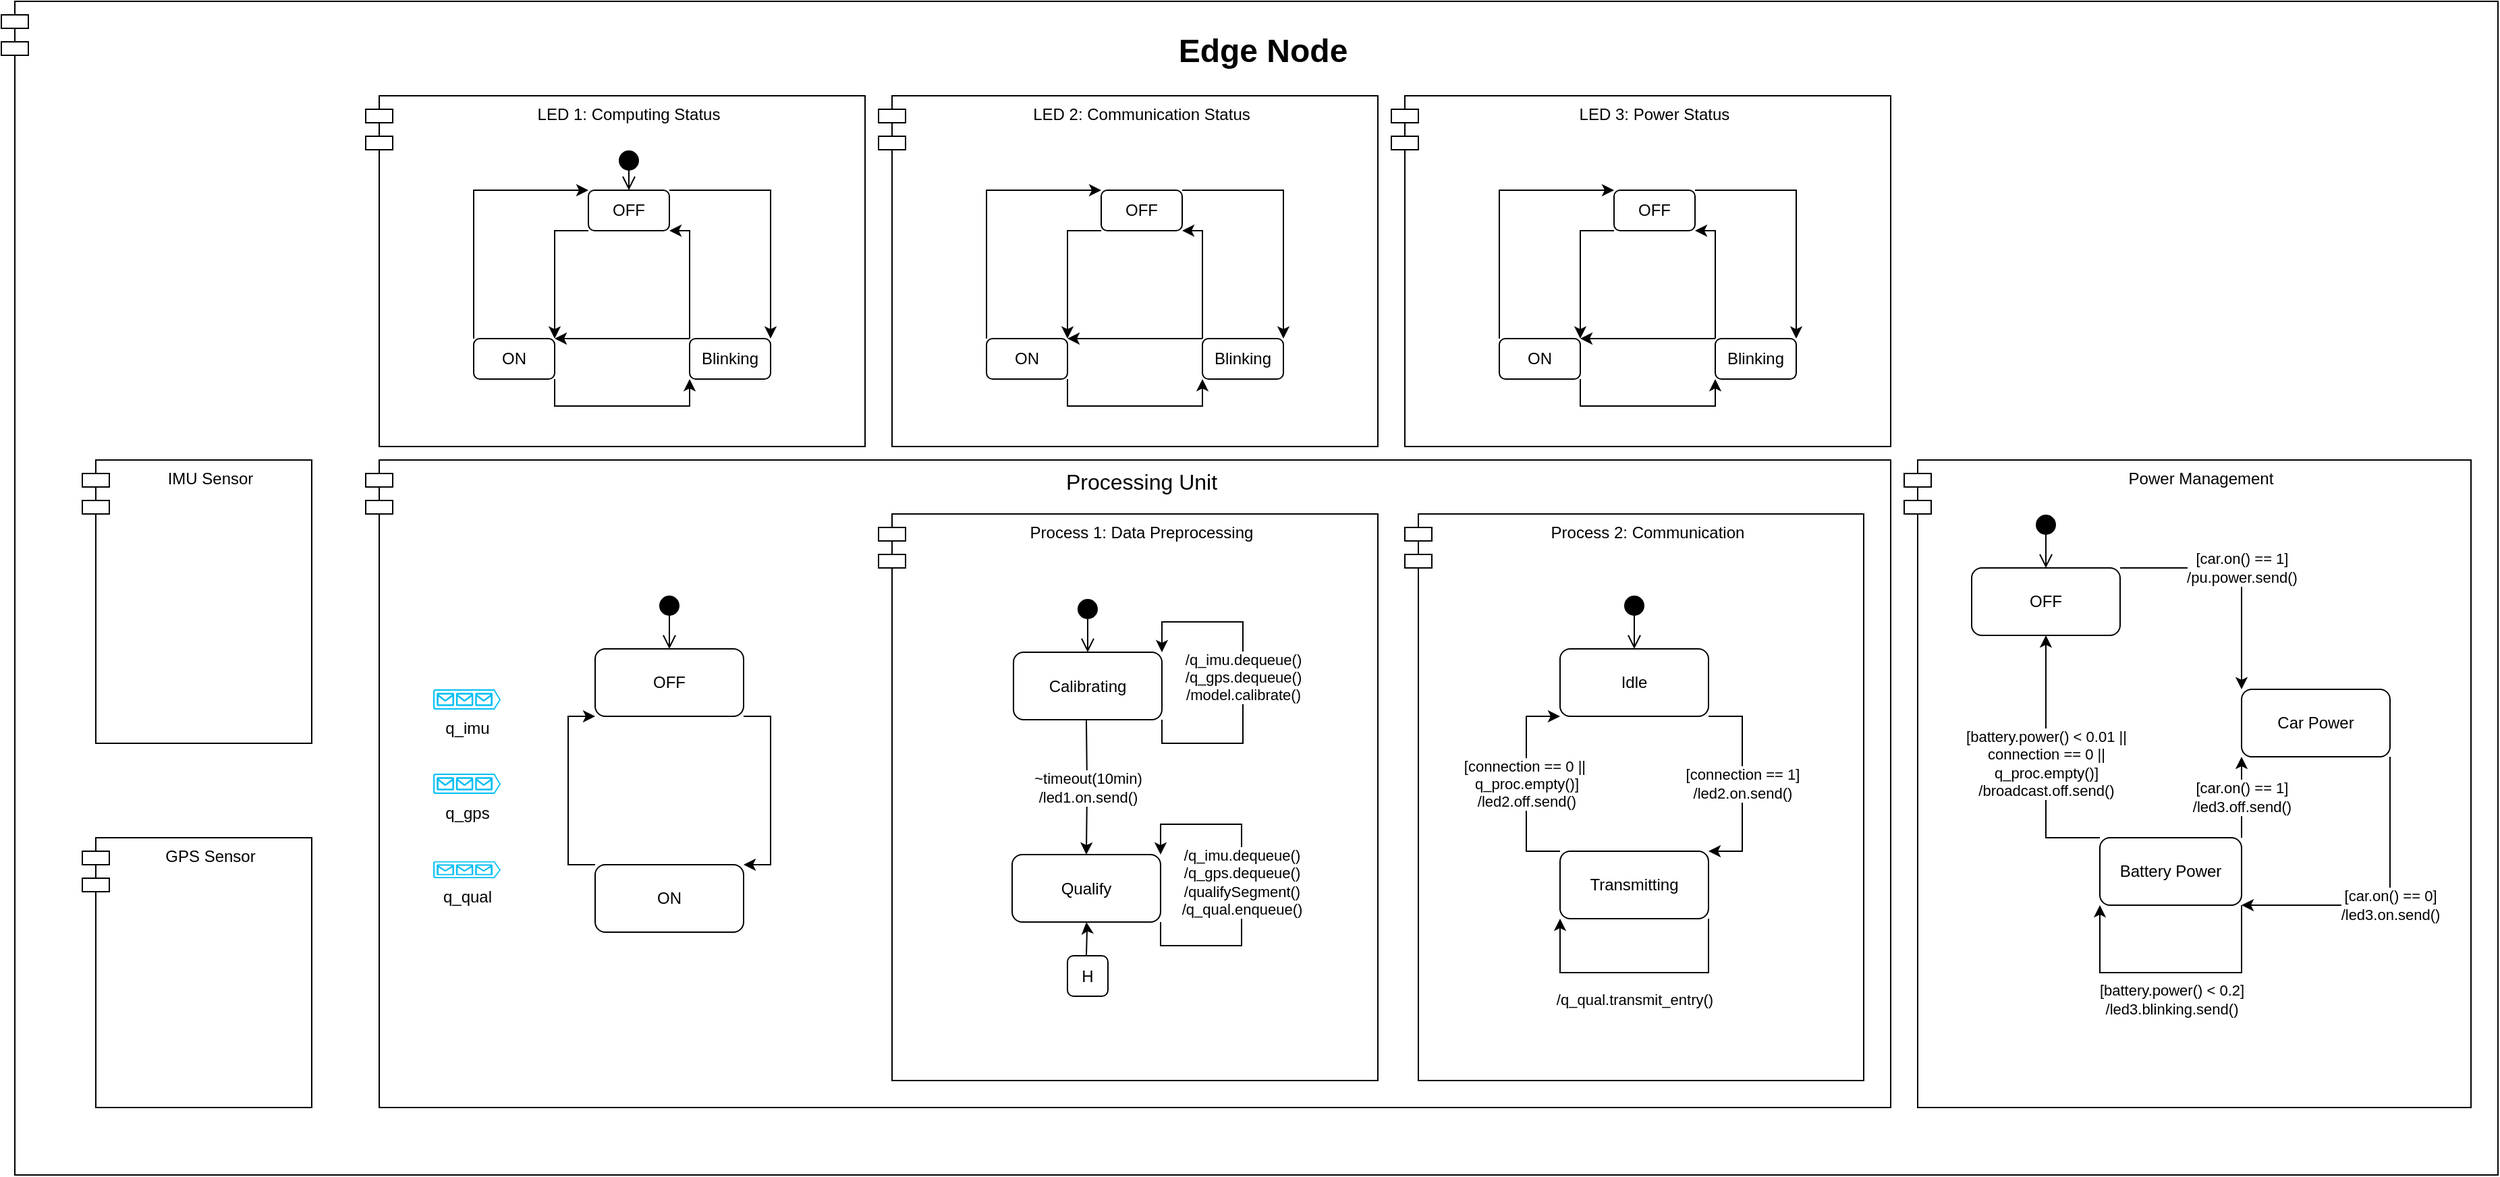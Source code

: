 <mxfile version="25.0.3">
  <diagram name="Page-1" id="RlO7SOXsqQ2AZ76f3mjF">
    <mxGraphModel dx="2924" dy="2315" grid="1" gridSize="10" guides="1" tooltips="1" connect="1" arrows="1" fold="1" page="1" pageScale="1" pageWidth="850" pageHeight="1100" math="0" shadow="0">
      <root>
        <mxCell id="0" />
        <mxCell id="1" parent="0" />
        <mxCell id="iM3RMRUxsk7mHSSsRnCH-1" value="&lt;h1&gt;Edge Node&lt;/h1&gt;" style="shape=module;align=left;spacingLeft=20;align=center;verticalAlign=top;whiteSpace=wrap;html=1;movable=1;resizable=1;rotatable=1;deletable=1;editable=1;locked=0;connectable=1;" parent="1" vertex="1">
          <mxGeometry x="-50" y="-80" width="1850" height="870" as="geometry" />
        </mxCell>
        <mxCell id="iM3RMRUxsk7mHSSsRnCH-4" value="IMU Sensor" style="shape=module;align=left;spacingLeft=20;align=center;verticalAlign=top;whiteSpace=wrap;html=1;" parent="1" vertex="1">
          <mxGeometry x="10" y="260" width="170" height="210" as="geometry" />
        </mxCell>
        <mxCell id="iM3RMRUxsk7mHSSsRnCH-5" value="GPS Sensor" style="shape=module;align=left;spacingLeft=20;align=center;verticalAlign=top;whiteSpace=wrap;html=1;" parent="1" vertex="1">
          <mxGeometry x="10" y="540" width="170" height="200" as="geometry" />
        </mxCell>
        <mxCell id="iM3RMRUxsk7mHSSsRnCH-9" value="Processing Unit" style="shape=module;align=left;spacingLeft=20;align=center;verticalAlign=top;whiteSpace=wrap;html=1;movable=1;resizable=1;rotatable=1;deletable=1;editable=1;locked=0;connectable=1;fontSize=16;" parent="1" vertex="1">
          <mxGeometry x="220" y="260" width="1130" height="480" as="geometry" />
        </mxCell>
        <mxCell id="iM3RMRUxsk7mHSSsRnCH-6" value="Process 1: Data Preprocessing" style="shape=module;align=left;spacingLeft=20;align=center;verticalAlign=top;whiteSpace=wrap;html=1;" parent="1" vertex="1">
          <mxGeometry x="600" y="300" width="370" height="420" as="geometry" />
        </mxCell>
        <mxCell id="iM3RMRUxsk7mHSSsRnCH-7" value="Process 2: Communication" style="shape=module;align=left;spacingLeft=20;align=center;verticalAlign=top;whiteSpace=wrap;html=1;" parent="1" vertex="1">
          <mxGeometry x="990" y="300" width="340" height="420" as="geometry" />
        </mxCell>
        <mxCell id="iM3RMRUxsk7mHSSsRnCH-10" value="Power Management" style="shape=module;align=left;spacingLeft=20;align=center;verticalAlign=top;whiteSpace=wrap;html=1;" parent="1" vertex="1">
          <mxGeometry x="1360" y="260" width="420" height="480" as="geometry" />
        </mxCell>
        <mxCell id="iM3RMRUxsk7mHSSsRnCH-11" value="LED 1: Computing Status" style="shape=module;align=left;spacingLeft=20;align=center;verticalAlign=top;whiteSpace=wrap;html=1;" parent="1" vertex="1">
          <mxGeometry x="220" y="-10" width="370" height="260" as="geometry" />
        </mxCell>
        <mxCell id="iM3RMRUxsk7mHSSsRnCH-20" value="&lt;div&gt;[car.on() == 1]&lt;/div&gt;&lt;div&gt;/pu.power.send()&lt;br&gt;&lt;/div&gt;" style="edgeStyle=orthogonalEdgeStyle;rounded=0;orthogonalLoop=1;jettySize=auto;html=1;exitX=1;exitY=0;exitDx=0;exitDy=0;entryX=0;entryY=0;entryDx=0;entryDy=0;flowAnimation=0;" parent="1" source="iM3RMRUxsk7mHSSsRnCH-14" target="iM3RMRUxsk7mHSSsRnCH-17" edge="1">
          <mxGeometry relative="1" as="geometry">
            <Array as="points">
              <mxPoint x="1610" y="340" />
            </Array>
            <mxPoint as="offset" />
          </mxGeometry>
        </mxCell>
        <mxCell id="iM3RMRUxsk7mHSSsRnCH-14" value="OFF" style="html=1;whiteSpace=wrap;rounded=1;" parent="1" vertex="1">
          <mxGeometry x="1410" y="340" width="110" height="50" as="geometry" />
        </mxCell>
        <mxCell id="iM3RMRUxsk7mHSSsRnCH-16" value="" style="html=1;verticalAlign=bottom;startArrow=circle;startFill=1;endArrow=open;startSize=6;endSize=8;curved=0;rounded=0;entryX=0.5;entryY=0;entryDx=0;entryDy=0;" parent="1" target="iM3RMRUxsk7mHSSsRnCH-14" edge="1">
          <mxGeometry width="80" relative="1" as="geometry">
            <mxPoint x="1465" y="300" as="sourcePoint" />
            <mxPoint x="1150" y="430" as="targetPoint" />
          </mxGeometry>
        </mxCell>
        <mxCell id="iM3RMRUxsk7mHSSsRnCH-21" value="&lt;div&gt;[car.on() == 0]&lt;/div&gt;&lt;div&gt;/led3.on.send()&lt;br&gt;&lt;/div&gt;" style="edgeStyle=orthogonalEdgeStyle;rounded=0;orthogonalLoop=1;jettySize=auto;html=1;exitX=1;exitY=1;exitDx=0;exitDy=0;" parent="1" source="iM3RMRUxsk7mHSSsRnCH-17" edge="1">
          <mxGeometry relative="1" as="geometry">
            <mxPoint x="1610" y="590" as="targetPoint" />
            <Array as="points">
              <mxPoint x="1720" y="590" />
            </Array>
          </mxGeometry>
        </mxCell>
        <mxCell id="iM3RMRUxsk7mHSSsRnCH-17" value="Car Power" style="html=1;whiteSpace=wrap;rounded=1;" parent="1" vertex="1">
          <mxGeometry x="1610" y="430" width="110" height="50" as="geometry" />
        </mxCell>
        <UserObject label="&lt;div&gt;[car.on() == 1]&lt;/div&gt;&lt;div&gt;/led3.off.send()&lt;br&gt;&lt;/div&gt;" link="&lt;div&gt;[car.on() == 1]&lt;/div&gt;&lt;div&gt;/pu.power.send()&lt;br&gt;&lt;/div&gt;" id="iM3RMRUxsk7mHSSsRnCH-22">
          <mxCell style="edgeStyle=orthogonalEdgeStyle;rounded=0;orthogonalLoop=1;jettySize=auto;html=1;exitX=1;exitY=0;exitDx=0;exitDy=0;entryX=0;entryY=1;entryDx=0;entryDy=0;" parent="1" source="iM3RMRUxsk7mHSSsRnCH-18" target="iM3RMRUxsk7mHSSsRnCH-17" edge="1">
            <mxGeometry relative="1" as="geometry">
              <mxPoint x="1628" y="400" as="targetPoint" />
              <Array as="points">
                <mxPoint x="1610" y="520" />
                <mxPoint x="1610" y="520" />
              </Array>
            </mxGeometry>
          </mxCell>
        </UserObject>
        <mxCell id="iM3RMRUxsk7mHSSsRnCH-23" value="&lt;div&gt;[battery.power() &amp;lt; 0.01 ||&lt;/div&gt;&lt;div&gt;connection == 0 ||&lt;/div&gt;&lt;div&gt;q_proc.empty()]&lt;/div&gt;&lt;div&gt;/broadcast.off.send()&lt;br&gt;&lt;/div&gt;" style="edgeStyle=orthogonalEdgeStyle;rounded=0;orthogonalLoop=1;jettySize=auto;html=1;exitX=0;exitY=0;exitDx=0;exitDy=0;entryX=0.5;entryY=1;entryDx=0;entryDy=0;" parent="1" source="iM3RMRUxsk7mHSSsRnCH-18" target="iM3RMRUxsk7mHSSsRnCH-14" edge="1">
          <mxGeometry relative="1" as="geometry">
            <Array as="points">
              <mxPoint x="1465" y="540" />
            </Array>
          </mxGeometry>
        </mxCell>
        <mxCell id="iM3RMRUxsk7mHSSsRnCH-18" value="Battery Power" style="html=1;whiteSpace=wrap;rounded=1;" parent="1" vertex="1">
          <mxGeometry x="1505" y="540" width="105" height="50" as="geometry" />
        </mxCell>
        <mxCell id="iM3RMRUxsk7mHSSsRnCH-19" value="&lt;div&gt;[battery.power() &amp;lt; 0.2]&lt;/div&gt;&lt;div&gt;/led3.blinking.send()&lt;br&gt;&lt;/div&gt;" style="edgeStyle=orthogonalEdgeStyle;rounded=0;orthogonalLoop=1;jettySize=auto;html=1;exitX=1;exitY=1;exitDx=0;exitDy=0;entryX=0;entryY=1;entryDx=0;entryDy=0;" parent="1" source="iM3RMRUxsk7mHSSsRnCH-18" target="iM3RMRUxsk7mHSSsRnCH-18" edge="1">
          <mxGeometry y="20" relative="1" as="geometry">
            <Array as="points">
              <mxPoint x="1610" y="640" />
              <mxPoint x="1505" y="640" />
            </Array>
            <mxPoint as="offset" />
          </mxGeometry>
        </mxCell>
        <mxCell id="iM3RMRUxsk7mHSSsRnCH-30" value="&lt;div&gt;~timeout(10min)&lt;/div&gt;&lt;div&gt;/led1.on.send()&lt;br&gt;&lt;/div&gt;" style="edgeStyle=orthogonalEdgeStyle;rounded=0;orthogonalLoop=1;jettySize=auto;html=1;exitX=0.5;exitY=1;exitDx=0;exitDy=0;entryX=0.5;entryY=0;entryDx=0;entryDy=0;" parent="1" target="iM3RMRUxsk7mHSSsRnCH-28" edge="1">
          <mxGeometry relative="1" as="geometry">
            <mxPoint x="753.98" y="452.5" as="sourcePoint" />
          </mxGeometry>
        </mxCell>
        <mxCell id="iM3RMRUxsk7mHSSsRnCH-24" value="Calibrating" style="html=1;whiteSpace=wrap;rounded=1;" parent="1" vertex="1">
          <mxGeometry x="699.98" y="402.5" width="110" height="50" as="geometry" />
        </mxCell>
        <mxCell id="iM3RMRUxsk7mHSSsRnCH-25" value="" style="html=1;verticalAlign=bottom;startArrow=circle;startFill=1;endArrow=open;startSize=6;endSize=8;curved=0;rounded=0;entryX=0.5;entryY=0;entryDx=0;entryDy=0;" parent="1" target="iM3RMRUxsk7mHSSsRnCH-24" edge="1">
          <mxGeometry width="80" relative="1" as="geometry">
            <mxPoint x="754.98" y="362.5" as="sourcePoint" />
            <mxPoint x="439.98" y="492.5" as="targetPoint" />
          </mxGeometry>
        </mxCell>
        <mxCell id="iM3RMRUxsk7mHSSsRnCH-27" style="edgeStyle=orthogonalEdgeStyle;rounded=0;orthogonalLoop=1;jettySize=auto;html=1;exitX=1;exitY=1;exitDx=0;exitDy=0;entryX=1;entryY=0;entryDx=0;entryDy=0;" parent="1" source="iM3RMRUxsk7mHSSsRnCH-24" target="iM3RMRUxsk7mHSSsRnCH-24" edge="1">
          <mxGeometry relative="1" as="geometry">
            <Array as="points">
              <mxPoint x="824.98" y="470" />
              <mxPoint x="869.98" y="470" />
              <mxPoint x="869.98" y="380" />
              <mxPoint x="824.98" y="380" />
            </Array>
          </mxGeometry>
        </mxCell>
        <mxCell id="iM3RMRUxsk7mHSSsRnCH-136" value="&lt;div&gt;/q_imu.dequeue()&lt;/div&gt;&lt;div&gt;/q_gps.dequeue()&lt;/div&gt;&lt;div&gt;/model.calibrate()&lt;br&gt;&lt;/div&gt;" style="edgeLabel;html=1;align=center;verticalAlign=middle;resizable=0;points=[];" parent="iM3RMRUxsk7mHSSsRnCH-27" vertex="1" connectable="0">
          <mxGeometry x="0.01" relative="1" as="geometry">
            <mxPoint as="offset" />
          </mxGeometry>
        </mxCell>
        <mxCell id="iM3RMRUxsk7mHSSsRnCH-28" value="Qualify" style="html=1;whiteSpace=wrap;rounded=1;" parent="1" vertex="1">
          <mxGeometry x="698.98" y="552.5" width="110" height="50" as="geometry" />
        </mxCell>
        <mxCell id="iM3RMRUxsk7mHSSsRnCH-29" value="&lt;div&gt;/q_imu.dequeue()&lt;/div&gt;&lt;div&gt;/q_gps.dequeue()&lt;/div&gt;&lt;div&gt;/qualifySegment()&lt;/div&gt;&lt;div&gt;/q_qual.enqueue()&lt;br&gt;&lt;/div&gt;" style="edgeStyle=orthogonalEdgeStyle;rounded=0;orthogonalLoop=1;jettySize=auto;html=1;exitX=1;exitY=1;exitDx=0;exitDy=0;entryX=1;entryY=0;entryDx=0;entryDy=0;" parent="1" edge="1">
          <mxGeometry relative="1" as="geometry">
            <Array as="points">
              <mxPoint x="823.98" y="620" />
              <mxPoint x="868.98" y="620" />
              <mxPoint x="868.98" y="530" />
              <mxPoint x="823.98" y="530" />
            </Array>
            <mxPoint x="808.98" y="602.5" as="sourcePoint" />
            <mxPoint x="808.98" y="552.5" as="targetPoint" />
          </mxGeometry>
        </mxCell>
        <mxCell id="iM3RMRUxsk7mHSSsRnCH-39" style="edgeStyle=orthogonalEdgeStyle;rounded=0;orthogonalLoop=1;jettySize=auto;html=1;exitX=0;exitY=1;exitDx=0;exitDy=0;entryX=1;entryY=0;entryDx=0;entryDy=0;" parent="1" source="iM3RMRUxsk7mHSSsRnCH-33" target="iM3RMRUxsk7mHSSsRnCH-35" edge="1">
          <mxGeometry relative="1" as="geometry">
            <Array as="points">
              <mxPoint x="360" y="90" />
            </Array>
          </mxGeometry>
        </mxCell>
        <mxCell id="iM3RMRUxsk7mHSSsRnCH-55" style="edgeStyle=orthogonalEdgeStyle;rounded=0;orthogonalLoop=1;jettySize=auto;html=1;exitX=1;exitY=0;exitDx=0;exitDy=0;entryX=1;entryY=0;entryDx=0;entryDy=0;" parent="1" source="iM3RMRUxsk7mHSSsRnCH-33" target="iM3RMRUxsk7mHSSsRnCH-54" edge="1">
          <mxGeometry relative="1" as="geometry">
            <Array as="points">
              <mxPoint x="520" y="60" />
            </Array>
          </mxGeometry>
        </mxCell>
        <mxCell id="iM3RMRUxsk7mHSSsRnCH-62" style="edgeStyle=orthogonalEdgeStyle;rounded=0;orthogonalLoop=1;jettySize=auto;html=1;exitX=1;exitY=1;exitDx=0;exitDy=0;entryX=0;entryY=0;entryDx=0;entryDy=0;startArrow=classic;startFill=1;endArrow=none;endFill=0;" parent="1" source="iM3RMRUxsk7mHSSsRnCH-33" target="iM3RMRUxsk7mHSSsRnCH-54" edge="1">
          <mxGeometry relative="1" as="geometry">
            <Array as="points">
              <mxPoint x="460" y="90" />
            </Array>
          </mxGeometry>
        </mxCell>
        <mxCell id="iM3RMRUxsk7mHSSsRnCH-33" value="OFF" style="html=1;whiteSpace=wrap;rounded=1;" parent="1" vertex="1">
          <mxGeometry x="385" y="60" width="60" height="30" as="geometry" />
        </mxCell>
        <mxCell id="iM3RMRUxsk7mHSSsRnCH-34" value="" style="html=1;verticalAlign=bottom;startArrow=circle;startFill=1;endArrow=open;startSize=6;endSize=8;curved=0;rounded=0;entryX=0.5;entryY=0;entryDx=0;entryDy=0;" parent="1" target="iM3RMRUxsk7mHSSsRnCH-33" edge="1">
          <mxGeometry width="80" relative="1" as="geometry">
            <mxPoint x="415" y="30" as="sourcePoint" />
            <mxPoint x="125" y="150" as="targetPoint" />
          </mxGeometry>
        </mxCell>
        <mxCell id="iM3RMRUxsk7mHSSsRnCH-40" style="edgeStyle=orthogonalEdgeStyle;rounded=0;orthogonalLoop=1;jettySize=auto;html=1;exitX=0;exitY=0;exitDx=0;exitDy=0;" parent="1" source="iM3RMRUxsk7mHSSsRnCH-35" edge="1">
          <mxGeometry relative="1" as="geometry">
            <mxPoint x="385" y="60" as="targetPoint" />
            <Array as="points">
              <mxPoint x="325" y="60" />
              <mxPoint x="385" y="60" />
            </Array>
          </mxGeometry>
        </mxCell>
        <mxCell id="iM3RMRUxsk7mHSSsRnCH-63" style="edgeStyle=orthogonalEdgeStyle;rounded=0;orthogonalLoop=1;jettySize=auto;html=1;exitX=1;exitY=1;exitDx=0;exitDy=0;entryX=0;entryY=1;entryDx=0;entryDy=0;" parent="1" source="iM3RMRUxsk7mHSSsRnCH-35" target="iM3RMRUxsk7mHSSsRnCH-54" edge="1">
          <mxGeometry relative="1" as="geometry" />
        </mxCell>
        <mxCell id="iM3RMRUxsk7mHSSsRnCH-35" value="ON" style="html=1;whiteSpace=wrap;rounded=1;" parent="1" vertex="1">
          <mxGeometry x="300" y="170" width="60" height="30" as="geometry" />
        </mxCell>
        <mxCell id="iM3RMRUxsk7mHSSsRnCH-59" style="edgeStyle=orthogonalEdgeStyle;rounded=0;orthogonalLoop=1;jettySize=auto;html=1;entryX=1;entryY=0;entryDx=0;entryDy=0;exitX=0;exitY=0;exitDx=0;exitDy=0;" parent="1" source="iM3RMRUxsk7mHSSsRnCH-54" target="iM3RMRUxsk7mHSSsRnCH-35" edge="1">
          <mxGeometry relative="1" as="geometry">
            <mxPoint x="460" y="220" as="sourcePoint" />
            <mxPoint x="370" y="210" as="targetPoint" />
            <Array as="points">
              <mxPoint x="420" y="170" />
              <mxPoint x="420" y="170" />
            </Array>
          </mxGeometry>
        </mxCell>
        <mxCell id="iM3RMRUxsk7mHSSsRnCH-54" value="Blinking" style="html=1;whiteSpace=wrap;rounded=1;" parent="1" vertex="1">
          <mxGeometry x="460" y="170" width="60" height="30" as="geometry" />
        </mxCell>
        <mxCell id="iM3RMRUxsk7mHSSsRnCH-88" value="LED 2: Communication Status" style="shape=module;align=left;spacingLeft=20;align=center;verticalAlign=top;whiteSpace=wrap;html=1;" parent="1" vertex="1">
          <mxGeometry x="600" y="-10" width="370" height="260" as="geometry" />
        </mxCell>
        <mxCell id="iM3RMRUxsk7mHSSsRnCH-89" style="edgeStyle=orthogonalEdgeStyle;rounded=0;orthogonalLoop=1;jettySize=auto;html=1;exitX=0;exitY=1;exitDx=0;exitDy=0;entryX=1;entryY=0;entryDx=0;entryDy=0;" parent="1" source="iM3RMRUxsk7mHSSsRnCH-92" target="iM3RMRUxsk7mHSSsRnCH-95" edge="1">
          <mxGeometry relative="1" as="geometry">
            <Array as="points">
              <mxPoint x="740" y="90" />
            </Array>
          </mxGeometry>
        </mxCell>
        <mxCell id="iM3RMRUxsk7mHSSsRnCH-90" style="edgeStyle=orthogonalEdgeStyle;rounded=0;orthogonalLoop=1;jettySize=auto;html=1;exitX=1;exitY=0;exitDx=0;exitDy=0;entryX=1;entryY=0;entryDx=0;entryDy=0;" parent="1" source="iM3RMRUxsk7mHSSsRnCH-92" target="iM3RMRUxsk7mHSSsRnCH-97" edge="1">
          <mxGeometry relative="1" as="geometry">
            <Array as="points">
              <mxPoint x="900" y="60" />
            </Array>
          </mxGeometry>
        </mxCell>
        <mxCell id="iM3RMRUxsk7mHSSsRnCH-91" style="edgeStyle=orthogonalEdgeStyle;rounded=0;orthogonalLoop=1;jettySize=auto;html=1;exitX=1;exitY=1;exitDx=0;exitDy=0;entryX=0;entryY=0;entryDx=0;entryDy=0;startArrow=classic;startFill=1;endArrow=none;endFill=0;" parent="1" source="iM3RMRUxsk7mHSSsRnCH-92" target="iM3RMRUxsk7mHSSsRnCH-97" edge="1">
          <mxGeometry relative="1" as="geometry">
            <Array as="points">
              <mxPoint x="840" y="90" />
            </Array>
          </mxGeometry>
        </mxCell>
        <mxCell id="iM3RMRUxsk7mHSSsRnCH-92" value="OFF" style="html=1;whiteSpace=wrap;rounded=1;" parent="1" vertex="1">
          <mxGeometry x="765" y="60" width="60" height="30" as="geometry" />
        </mxCell>
        <mxCell id="iM3RMRUxsk7mHSSsRnCH-93" style="edgeStyle=orthogonalEdgeStyle;rounded=0;orthogonalLoop=1;jettySize=auto;html=1;exitX=0;exitY=0;exitDx=0;exitDy=0;" parent="1" source="iM3RMRUxsk7mHSSsRnCH-95" edge="1">
          <mxGeometry relative="1" as="geometry">
            <mxPoint x="765" y="60" as="targetPoint" />
            <Array as="points">
              <mxPoint x="705" y="60" />
              <mxPoint x="765" y="60" />
            </Array>
          </mxGeometry>
        </mxCell>
        <mxCell id="iM3RMRUxsk7mHSSsRnCH-94" style="edgeStyle=orthogonalEdgeStyle;rounded=0;orthogonalLoop=1;jettySize=auto;html=1;exitX=1;exitY=1;exitDx=0;exitDy=0;entryX=0;entryY=1;entryDx=0;entryDy=0;" parent="1" source="iM3RMRUxsk7mHSSsRnCH-95" target="iM3RMRUxsk7mHSSsRnCH-97" edge="1">
          <mxGeometry relative="1" as="geometry" />
        </mxCell>
        <mxCell id="iM3RMRUxsk7mHSSsRnCH-95" value="ON" style="html=1;whiteSpace=wrap;rounded=1;" parent="1" vertex="1">
          <mxGeometry x="680" y="170" width="60" height="30" as="geometry" />
        </mxCell>
        <mxCell id="iM3RMRUxsk7mHSSsRnCH-96" style="edgeStyle=orthogonalEdgeStyle;rounded=0;orthogonalLoop=1;jettySize=auto;html=1;entryX=1;entryY=0;entryDx=0;entryDy=0;exitX=0;exitY=0;exitDx=0;exitDy=0;" parent="1" source="iM3RMRUxsk7mHSSsRnCH-97" target="iM3RMRUxsk7mHSSsRnCH-95" edge="1">
          <mxGeometry relative="1" as="geometry">
            <mxPoint x="840" y="220" as="sourcePoint" />
            <mxPoint x="750" y="210" as="targetPoint" />
            <Array as="points">
              <mxPoint x="800" y="170" />
              <mxPoint x="800" y="170" />
            </Array>
          </mxGeometry>
        </mxCell>
        <mxCell id="iM3RMRUxsk7mHSSsRnCH-97" value="Blinking" style="html=1;whiteSpace=wrap;rounded=1;" parent="1" vertex="1">
          <mxGeometry x="840" y="170" width="60" height="30" as="geometry" />
        </mxCell>
        <mxCell id="iM3RMRUxsk7mHSSsRnCH-98" value="LED 3: Power Status" style="shape=module;align=left;spacingLeft=20;align=center;verticalAlign=top;whiteSpace=wrap;html=1;" parent="1" vertex="1">
          <mxGeometry x="980" y="-10" width="370" height="260" as="geometry" />
        </mxCell>
        <mxCell id="iM3RMRUxsk7mHSSsRnCH-99" style="edgeStyle=orthogonalEdgeStyle;rounded=0;orthogonalLoop=1;jettySize=auto;html=1;exitX=0;exitY=1;exitDx=0;exitDy=0;entryX=1;entryY=0;entryDx=0;entryDy=0;" parent="1" source="iM3RMRUxsk7mHSSsRnCH-102" target="iM3RMRUxsk7mHSSsRnCH-105" edge="1">
          <mxGeometry relative="1" as="geometry">
            <Array as="points">
              <mxPoint x="1120" y="90" />
            </Array>
          </mxGeometry>
        </mxCell>
        <mxCell id="iM3RMRUxsk7mHSSsRnCH-100" style="edgeStyle=orthogonalEdgeStyle;rounded=0;orthogonalLoop=1;jettySize=auto;html=1;exitX=1;exitY=0;exitDx=0;exitDy=0;entryX=1;entryY=0;entryDx=0;entryDy=0;" parent="1" source="iM3RMRUxsk7mHSSsRnCH-102" target="iM3RMRUxsk7mHSSsRnCH-107" edge="1">
          <mxGeometry relative="1" as="geometry">
            <Array as="points">
              <mxPoint x="1280" y="60" />
            </Array>
          </mxGeometry>
        </mxCell>
        <mxCell id="iM3RMRUxsk7mHSSsRnCH-101" style="edgeStyle=orthogonalEdgeStyle;rounded=0;orthogonalLoop=1;jettySize=auto;html=1;exitX=1;exitY=1;exitDx=0;exitDy=0;entryX=0;entryY=0;entryDx=0;entryDy=0;startArrow=classic;startFill=1;endArrow=none;endFill=0;" parent="1" source="iM3RMRUxsk7mHSSsRnCH-102" target="iM3RMRUxsk7mHSSsRnCH-107" edge="1">
          <mxGeometry relative="1" as="geometry">
            <Array as="points">
              <mxPoint x="1220" y="90" />
            </Array>
          </mxGeometry>
        </mxCell>
        <mxCell id="iM3RMRUxsk7mHSSsRnCH-102" value="OFF" style="html=1;whiteSpace=wrap;rounded=1;" parent="1" vertex="1">
          <mxGeometry x="1145" y="60" width="60" height="30" as="geometry" />
        </mxCell>
        <mxCell id="iM3RMRUxsk7mHSSsRnCH-103" style="edgeStyle=orthogonalEdgeStyle;rounded=0;orthogonalLoop=1;jettySize=auto;html=1;exitX=0;exitY=0;exitDx=0;exitDy=0;" parent="1" source="iM3RMRUxsk7mHSSsRnCH-105" edge="1">
          <mxGeometry relative="1" as="geometry">
            <mxPoint x="1145" y="60" as="targetPoint" />
            <Array as="points">
              <mxPoint x="1085" y="60" />
              <mxPoint x="1145" y="60" />
            </Array>
          </mxGeometry>
        </mxCell>
        <mxCell id="iM3RMRUxsk7mHSSsRnCH-104" style="edgeStyle=orthogonalEdgeStyle;rounded=0;orthogonalLoop=1;jettySize=auto;html=1;exitX=1;exitY=1;exitDx=0;exitDy=0;entryX=0;entryY=1;entryDx=0;entryDy=0;" parent="1" source="iM3RMRUxsk7mHSSsRnCH-105" target="iM3RMRUxsk7mHSSsRnCH-107" edge="1">
          <mxGeometry relative="1" as="geometry" />
        </mxCell>
        <mxCell id="iM3RMRUxsk7mHSSsRnCH-105" value="ON" style="html=1;whiteSpace=wrap;rounded=1;" parent="1" vertex="1">
          <mxGeometry x="1060" y="170" width="60" height="30" as="geometry" />
        </mxCell>
        <mxCell id="iM3RMRUxsk7mHSSsRnCH-106" style="edgeStyle=orthogonalEdgeStyle;rounded=0;orthogonalLoop=1;jettySize=auto;html=1;entryX=1;entryY=0;entryDx=0;entryDy=0;exitX=0;exitY=0;exitDx=0;exitDy=0;" parent="1" source="iM3RMRUxsk7mHSSsRnCH-107" target="iM3RMRUxsk7mHSSsRnCH-105" edge="1">
          <mxGeometry relative="1" as="geometry">
            <mxPoint x="1220" y="220" as="sourcePoint" />
            <mxPoint x="1130" y="210" as="targetPoint" />
            <Array as="points">
              <mxPoint x="1180" y="170" />
              <mxPoint x="1180" y="170" />
            </Array>
          </mxGeometry>
        </mxCell>
        <mxCell id="iM3RMRUxsk7mHSSsRnCH-107" value="Blinking" style="html=1;whiteSpace=wrap;rounded=1;" parent="1" vertex="1">
          <mxGeometry x="1220" y="170" width="60" height="30" as="geometry" />
        </mxCell>
        <mxCell id="iM3RMRUxsk7mHSSsRnCH-110" value="&lt;div&gt;[connection == 1]&lt;/div&gt;&lt;div&gt;/led2.on.send()&lt;br&gt;&lt;/div&gt;" style="edgeStyle=orthogonalEdgeStyle;rounded=0;orthogonalLoop=1;jettySize=auto;html=1;exitX=1;exitY=1;exitDx=0;exitDy=0;entryX=1;entryY=0;entryDx=0;entryDy=0;" parent="1" source="iM3RMRUxsk7mHSSsRnCH-111" target="iM3RMRUxsk7mHSSsRnCH-113" edge="1">
          <mxGeometry relative="1" as="geometry">
            <Array as="points">
              <mxPoint x="1240" y="450" />
              <mxPoint x="1240" y="550" />
            </Array>
          </mxGeometry>
        </mxCell>
        <mxCell id="iM3RMRUxsk7mHSSsRnCH-111" value="Idle" style="html=1;whiteSpace=wrap;rounded=1;" parent="1" vertex="1">
          <mxGeometry x="1105" y="400" width="110" height="50" as="geometry" />
        </mxCell>
        <mxCell id="iM3RMRUxsk7mHSSsRnCH-112" value="" style="html=1;verticalAlign=bottom;startArrow=circle;startFill=1;endArrow=open;startSize=6;endSize=8;curved=0;rounded=0;entryX=0.5;entryY=0;entryDx=0;entryDy=0;" parent="1" target="iM3RMRUxsk7mHSSsRnCH-111" edge="1">
          <mxGeometry width="80" relative="1" as="geometry">
            <mxPoint x="1160" y="360" as="sourcePoint" />
            <mxPoint x="845" y="490" as="targetPoint" />
          </mxGeometry>
        </mxCell>
        <mxCell id="iM3RMRUxsk7mHSSsRnCH-114" value="&lt;div&gt;[connection == 0 ||&amp;nbsp;&lt;/div&gt;&lt;div&gt;q_proc.empty()]&lt;/div&gt;&lt;div&gt;/led2.off.send()&lt;br&gt;&lt;/div&gt;" style="edgeStyle=orthogonalEdgeStyle;rounded=0;orthogonalLoop=1;jettySize=auto;html=1;exitX=0;exitY=0;exitDx=0;exitDy=0;entryX=0;entryY=1;entryDx=0;entryDy=0;" parent="1" source="iM3RMRUxsk7mHSSsRnCH-113" target="iM3RMRUxsk7mHSSsRnCH-111" edge="1">
          <mxGeometry relative="1" as="geometry">
            <Array as="points">
              <mxPoint x="1080" y="550" />
              <mxPoint x="1080" y="450" />
            </Array>
          </mxGeometry>
        </mxCell>
        <mxCell id="iM3RMRUxsk7mHSSsRnCH-113" value="Transmitting" style="html=1;whiteSpace=wrap;rounded=1;" parent="1" vertex="1">
          <mxGeometry x="1105" y="550" width="110" height="50" as="geometry" />
        </mxCell>
        <mxCell id="iM3RMRUxsk7mHSSsRnCH-118" style="edgeStyle=orthogonalEdgeStyle;rounded=0;orthogonalLoop=1;jettySize=auto;html=1;exitX=1;exitY=1;exitDx=0;exitDy=0;entryX=1;entryY=0;entryDx=0;entryDy=0;" parent="1" source="iM3RMRUxsk7mHSSsRnCH-115" target="iM3RMRUxsk7mHSSsRnCH-117" edge="1">
          <mxGeometry relative="1" as="geometry">
            <Array as="points">
              <mxPoint x="520" y="450" />
              <mxPoint x="520" y="560" />
            </Array>
          </mxGeometry>
        </mxCell>
        <mxCell id="iM3RMRUxsk7mHSSsRnCH-115" value="OFF" style="html=1;whiteSpace=wrap;rounded=1;" parent="1" vertex="1">
          <mxGeometry x="390" y="400" width="110" height="50" as="geometry" />
        </mxCell>
        <mxCell id="iM3RMRUxsk7mHSSsRnCH-116" value="" style="html=1;verticalAlign=bottom;startArrow=circle;startFill=1;endArrow=open;startSize=6;endSize=8;curved=0;rounded=0;entryX=0.5;entryY=0;entryDx=0;entryDy=0;" parent="1" target="iM3RMRUxsk7mHSSsRnCH-115" edge="1">
          <mxGeometry width="80" relative="1" as="geometry">
            <mxPoint x="445" y="360" as="sourcePoint" />
            <mxPoint x="130" y="490" as="targetPoint" />
          </mxGeometry>
        </mxCell>
        <mxCell id="iM3RMRUxsk7mHSSsRnCH-119" style="edgeStyle=orthogonalEdgeStyle;rounded=0;orthogonalLoop=1;jettySize=auto;html=1;exitX=0;exitY=0;exitDx=0;exitDy=0;entryX=0;entryY=1;entryDx=0;entryDy=0;" parent="1" source="iM3RMRUxsk7mHSSsRnCH-117" target="iM3RMRUxsk7mHSSsRnCH-115" edge="1">
          <mxGeometry relative="1" as="geometry">
            <Array as="points">
              <mxPoint x="370" y="560" />
              <mxPoint x="370" y="450" />
            </Array>
          </mxGeometry>
        </mxCell>
        <mxCell id="iM3RMRUxsk7mHSSsRnCH-117" value="ON" style="html=1;whiteSpace=wrap;rounded=1;" parent="1" vertex="1">
          <mxGeometry x="390" y="560" width="110" height="50" as="geometry" />
        </mxCell>
        <mxCell id="iM3RMRUxsk7mHSSsRnCH-120" value="&lt;div&gt;/q_qual.transmit_entry()&lt;/div&gt;" style="edgeStyle=orthogonalEdgeStyle;rounded=0;orthogonalLoop=1;jettySize=auto;html=1;exitX=1;exitY=1;exitDx=0;exitDy=0;entryX=0;entryY=1;entryDx=0;entryDy=0;" parent="1" source="iM3RMRUxsk7mHSSsRnCH-113" target="iM3RMRUxsk7mHSSsRnCH-113" edge="1">
          <mxGeometry y="20" relative="1" as="geometry">
            <Array as="points">
              <mxPoint x="1215" y="640" />
              <mxPoint x="1105" y="640" />
            </Array>
            <mxPoint as="offset" />
          </mxGeometry>
        </mxCell>
        <mxCell id="iM3RMRUxsk7mHSSsRnCH-129" style="edgeStyle=orthogonalEdgeStyle;rounded=0;orthogonalLoop=1;jettySize=auto;html=1;exitX=0.5;exitY=0;exitDx=0;exitDy=0;" parent="1" target="iM3RMRUxsk7mHSSsRnCH-28" edge="1">
          <mxGeometry relative="1" as="geometry">
            <mxPoint x="753.98" y="627.5" as="sourcePoint" />
          </mxGeometry>
        </mxCell>
        <mxCell id="iM3RMRUxsk7mHSSsRnCH-127" value="H" style="html=1;whiteSpace=wrap;rounded=1;" parent="1" vertex="1">
          <mxGeometry x="739.98" y="627.5" width="30" height="30" as="geometry" />
        </mxCell>
        <mxCell id="iM3RMRUxsk7mHSSsRnCH-130" value="q_imu" style="verticalLabelPosition=bottom;html=1;verticalAlign=top;align=center;strokeColor=none;fillColor=#00BEF2;shape=mxgraph.azure.queue_generic;pointerEvents=1;" parent="1" vertex="1">
          <mxGeometry x="270" y="430" width="50" height="15" as="geometry" />
        </mxCell>
        <mxCell id="iM3RMRUxsk7mHSSsRnCH-131" value="q_gps" style="verticalLabelPosition=bottom;html=1;verticalAlign=top;align=center;strokeColor=none;fillColor=#00BEF2;shape=mxgraph.azure.queue_generic;pointerEvents=1;" parent="1" vertex="1">
          <mxGeometry x="270" y="492.5" width="50" height="15" as="geometry" />
        </mxCell>
        <mxCell id="iM3RMRUxsk7mHSSsRnCH-132" value="q_qual" style="verticalLabelPosition=bottom;html=1;verticalAlign=top;align=center;strokeColor=none;fillColor=#00BEF2;shape=mxgraph.azure.queue_generic;pointerEvents=1;" parent="1" vertex="1">
          <mxGeometry x="270" y="557.5" width="50" height="12.5" as="geometry" />
        </mxCell>
      </root>
    </mxGraphModel>
  </diagram>
</mxfile>
